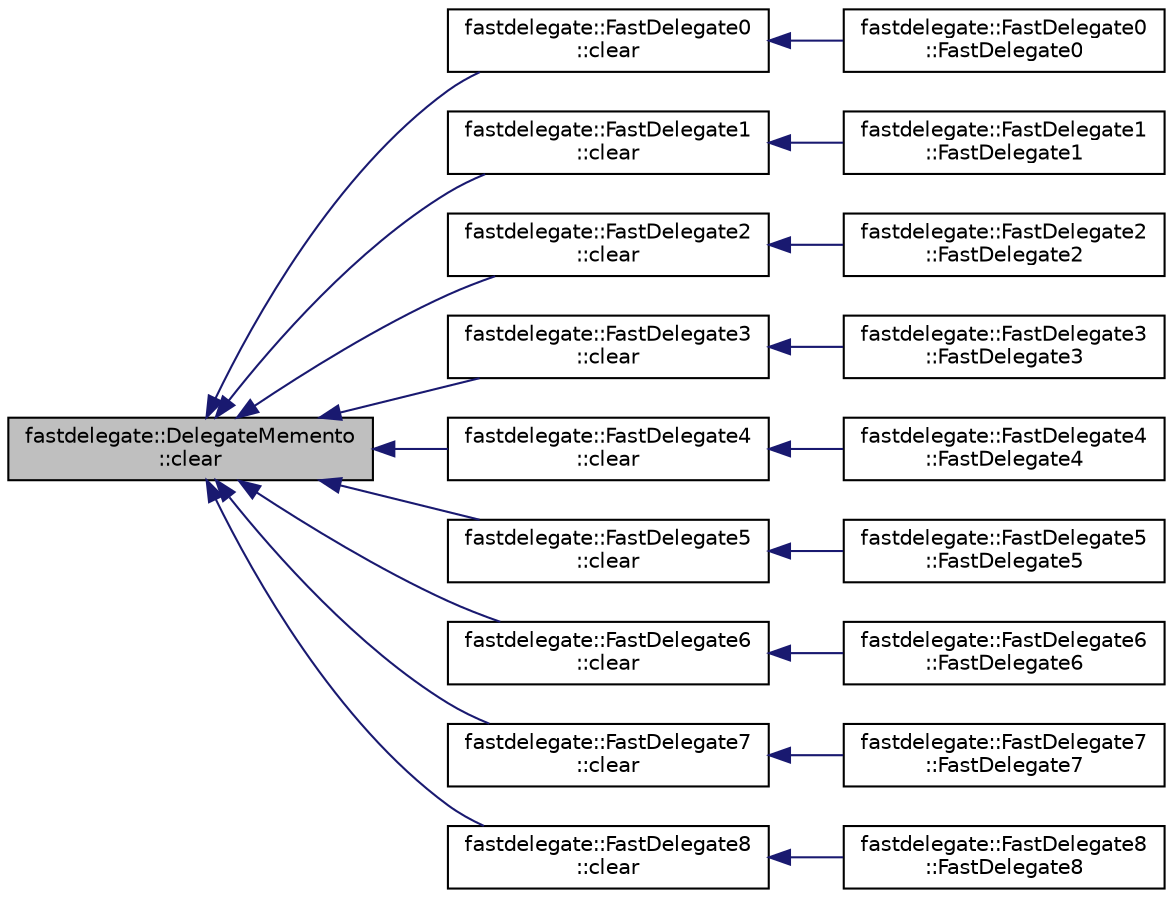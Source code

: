 digraph "fastdelegate::DelegateMemento::clear"
{
 // INTERACTIVE_SVG=YES
  edge [fontname="Helvetica",fontsize="10",labelfontname="Helvetica",labelfontsize="10"];
  node [fontname="Helvetica",fontsize="10",shape=record];
  rankdir="LR";
  Node1 [label="fastdelegate::DelegateMemento\l::clear",height=0.2,width=0.4,color="black", fillcolor="grey75", style="filled" fontcolor="black"];
  Node1 -> Node2 [dir="back",color="midnightblue",fontsize="10",style="solid",fontname="Helvetica"];
  Node2 [label="fastdelegate::FastDelegate0\l::clear",height=0.2,width=0.4,color="black", fillcolor="white", style="filled",URL="$classfastdelegate_1_1FastDelegate0.html#a7f5c116a125f5dfcb3cf9909c77a0158"];
  Node2 -> Node3 [dir="back",color="midnightblue",fontsize="10",style="solid",fontname="Helvetica"];
  Node3 [label="fastdelegate::FastDelegate0\l::FastDelegate0",height=0.2,width=0.4,color="black", fillcolor="white", style="filled",URL="$classfastdelegate_1_1FastDelegate0.html#a9c15da2b62d1c4ed1141b05209db1b99"];
  Node1 -> Node4 [dir="back",color="midnightblue",fontsize="10",style="solid",fontname="Helvetica"];
  Node4 [label="fastdelegate::FastDelegate1\l::clear",height=0.2,width=0.4,color="black", fillcolor="white", style="filled",URL="$classfastdelegate_1_1FastDelegate1.html#ad135850cf43db0f1c292cb84325316d2"];
  Node4 -> Node5 [dir="back",color="midnightblue",fontsize="10",style="solid",fontname="Helvetica"];
  Node5 [label="fastdelegate::FastDelegate1\l::FastDelegate1",height=0.2,width=0.4,color="black", fillcolor="white", style="filled",URL="$classfastdelegate_1_1FastDelegate1.html#ab575650bd095590deac49cd58cdaa38f"];
  Node1 -> Node6 [dir="back",color="midnightblue",fontsize="10",style="solid",fontname="Helvetica"];
  Node6 [label="fastdelegate::FastDelegate2\l::clear",height=0.2,width=0.4,color="black", fillcolor="white", style="filled",URL="$classfastdelegate_1_1FastDelegate2.html#ac89620fc233f12d800146d2de87f0ac4"];
  Node6 -> Node7 [dir="back",color="midnightblue",fontsize="10",style="solid",fontname="Helvetica"];
  Node7 [label="fastdelegate::FastDelegate2\l::FastDelegate2",height=0.2,width=0.4,color="black", fillcolor="white", style="filled",URL="$classfastdelegate_1_1FastDelegate2.html#aeded2162f3ed5afa1012d16cda753725"];
  Node1 -> Node8 [dir="back",color="midnightblue",fontsize="10",style="solid",fontname="Helvetica"];
  Node8 [label="fastdelegate::FastDelegate3\l::clear",height=0.2,width=0.4,color="black", fillcolor="white", style="filled",URL="$classfastdelegate_1_1FastDelegate3.html#a3e17037830c60f5b335b83de5ca80ad9"];
  Node8 -> Node9 [dir="back",color="midnightblue",fontsize="10",style="solid",fontname="Helvetica"];
  Node9 [label="fastdelegate::FastDelegate3\l::FastDelegate3",height=0.2,width=0.4,color="black", fillcolor="white", style="filled",URL="$classfastdelegate_1_1FastDelegate3.html#a3db6609e506933128324a79e541319a5"];
  Node1 -> Node10 [dir="back",color="midnightblue",fontsize="10",style="solid",fontname="Helvetica"];
  Node10 [label="fastdelegate::FastDelegate4\l::clear",height=0.2,width=0.4,color="black", fillcolor="white", style="filled",URL="$classfastdelegate_1_1FastDelegate4.html#aa46014217160d322f2db4e2a2021c352"];
  Node10 -> Node11 [dir="back",color="midnightblue",fontsize="10",style="solid",fontname="Helvetica"];
  Node11 [label="fastdelegate::FastDelegate4\l::FastDelegate4",height=0.2,width=0.4,color="black", fillcolor="white", style="filled",URL="$classfastdelegate_1_1FastDelegate4.html#a02982ed65d03365de793b31b2190a18d"];
  Node1 -> Node12 [dir="back",color="midnightblue",fontsize="10",style="solid",fontname="Helvetica"];
  Node12 [label="fastdelegate::FastDelegate5\l::clear",height=0.2,width=0.4,color="black", fillcolor="white", style="filled",URL="$classfastdelegate_1_1FastDelegate5.html#a1c8f90af40141972d54eba012a397388"];
  Node12 -> Node13 [dir="back",color="midnightblue",fontsize="10",style="solid",fontname="Helvetica"];
  Node13 [label="fastdelegate::FastDelegate5\l::FastDelegate5",height=0.2,width=0.4,color="black", fillcolor="white", style="filled",URL="$classfastdelegate_1_1FastDelegate5.html#ac9fc451746c39b9838105ac5d109f1ac"];
  Node1 -> Node14 [dir="back",color="midnightblue",fontsize="10",style="solid",fontname="Helvetica"];
  Node14 [label="fastdelegate::FastDelegate6\l::clear",height=0.2,width=0.4,color="black", fillcolor="white", style="filled",URL="$classfastdelegate_1_1FastDelegate6.html#a8937e5f8bf0a6624cb39992e2f8c4316"];
  Node14 -> Node15 [dir="back",color="midnightblue",fontsize="10",style="solid",fontname="Helvetica"];
  Node15 [label="fastdelegate::FastDelegate6\l::FastDelegate6",height=0.2,width=0.4,color="black", fillcolor="white", style="filled",URL="$classfastdelegate_1_1FastDelegate6.html#a30fe63bdace05d5d1e99afa7dd0a477a"];
  Node1 -> Node16 [dir="back",color="midnightblue",fontsize="10",style="solid",fontname="Helvetica"];
  Node16 [label="fastdelegate::FastDelegate7\l::clear",height=0.2,width=0.4,color="black", fillcolor="white", style="filled",URL="$classfastdelegate_1_1FastDelegate7.html#adc4190f16bbf70e86b4fd7cbc802ba65"];
  Node16 -> Node17 [dir="back",color="midnightblue",fontsize="10",style="solid",fontname="Helvetica"];
  Node17 [label="fastdelegate::FastDelegate7\l::FastDelegate7",height=0.2,width=0.4,color="black", fillcolor="white", style="filled",URL="$classfastdelegate_1_1FastDelegate7.html#ac1c157d5c3f2c23e72cfa94d81cbdca9"];
  Node1 -> Node18 [dir="back",color="midnightblue",fontsize="10",style="solid",fontname="Helvetica"];
  Node18 [label="fastdelegate::FastDelegate8\l::clear",height=0.2,width=0.4,color="black", fillcolor="white", style="filled",URL="$classfastdelegate_1_1FastDelegate8.html#ad30bcd2449a004afeb08f7b97a35ef1c"];
  Node18 -> Node19 [dir="back",color="midnightblue",fontsize="10",style="solid",fontname="Helvetica"];
  Node19 [label="fastdelegate::FastDelegate8\l::FastDelegate8",height=0.2,width=0.4,color="black", fillcolor="white", style="filled",URL="$classfastdelegate_1_1FastDelegate8.html#a170333d786434b461c7d534cc58c5c05"];
}

